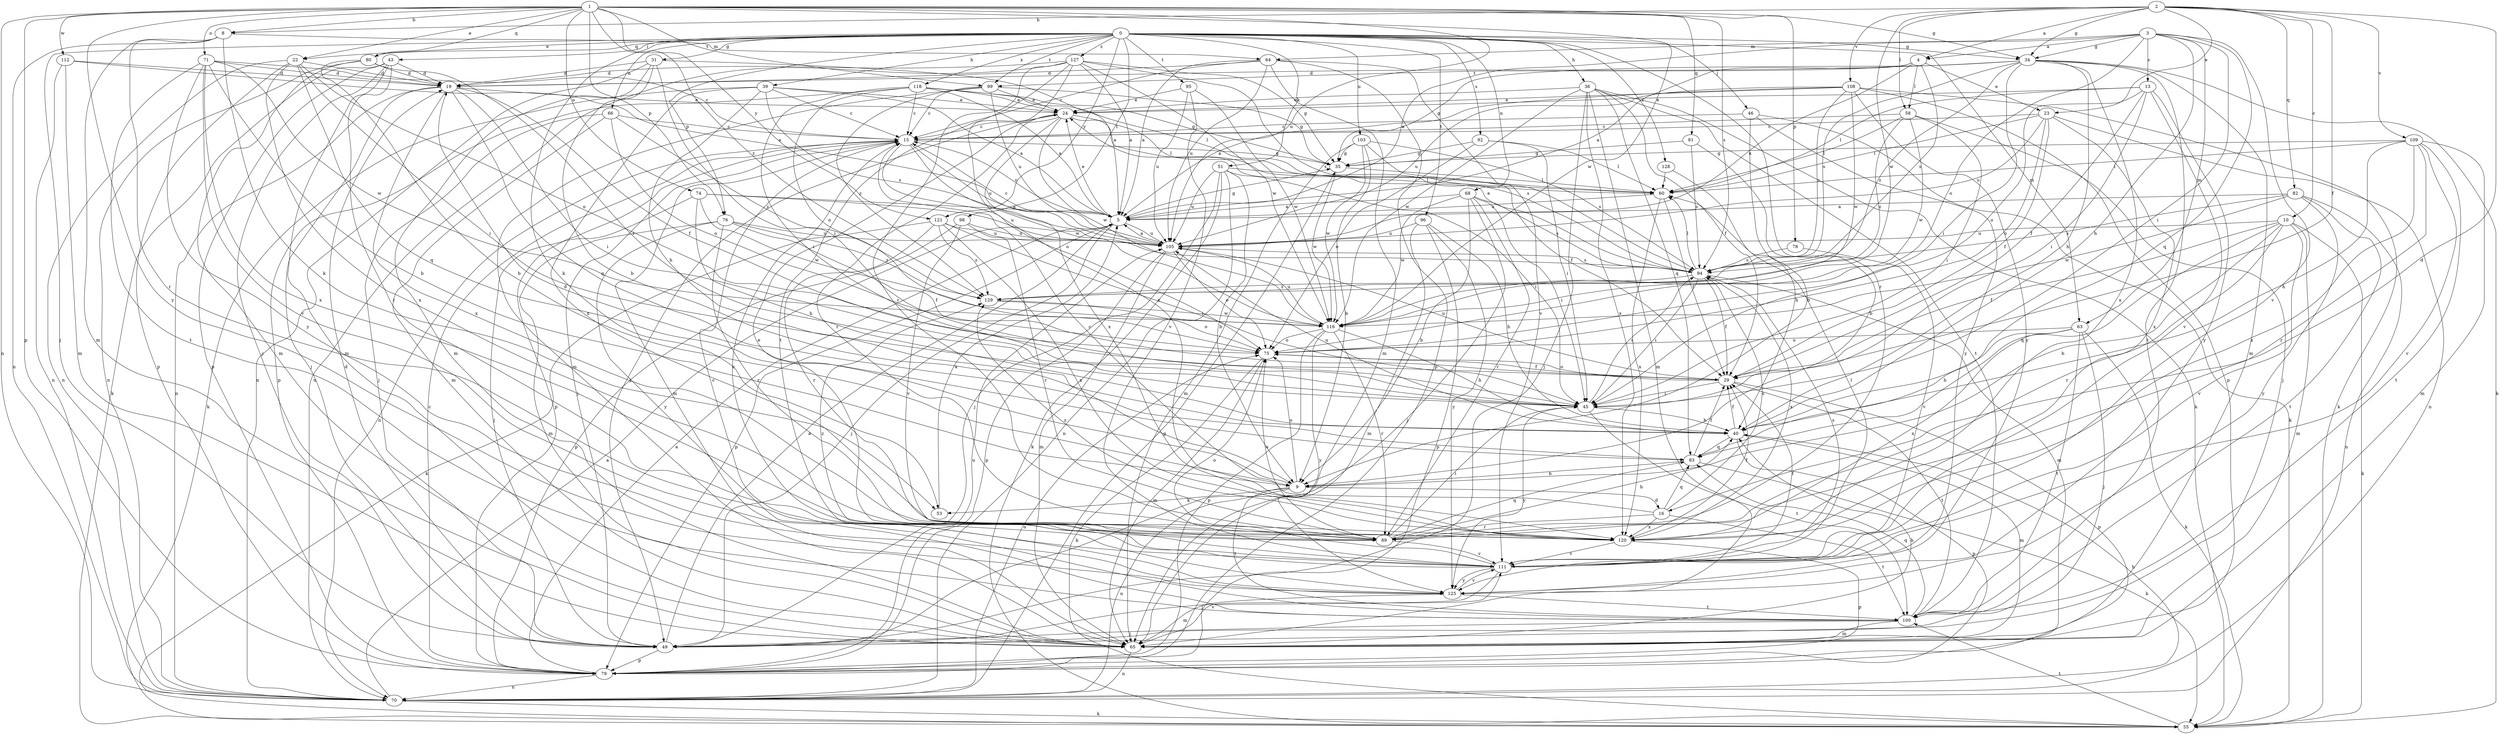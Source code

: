 strict digraph  {
0;
1;
2;
3;
4;
5;
8;
9;
10;
13;
15;
16;
19;
22;
23;
24;
29;
31;
34;
35;
36;
39;
40;
43;
45;
46;
49;
51;
53;
55;
58;
60;
63;
64;
65;
66;
68;
70;
71;
74;
75;
76;
78;
79;
80;
81;
82;
83;
89;
92;
94;
95;
96;
98;
99;
100;
103;
105;
108;
109;
111;
112;
116;
118;
120;
121;
125;
127;
128;
129;
0 -> 22  [label=e];
0 -> 31  [label=g];
0 -> 34  [label=g];
0 -> 36  [label=h];
0 -> 39  [label=h];
0 -> 43  [label=i];
0 -> 46  [label=j];
0 -> 49  [label=j];
0 -> 51  [label=k];
0 -> 53  [label=k];
0 -> 63  [label=m];
0 -> 66  [label=n];
0 -> 68  [label=n];
0 -> 76  [label=p];
0 -> 80  [label=q];
0 -> 89  [label=r];
0 -> 92  [label=s];
0 -> 95  [label=t];
0 -> 96  [label=t];
0 -> 98  [label=t];
0 -> 99  [label=t];
0 -> 103  [label=u];
0 -> 118  [label=x];
0 -> 121  [label=y];
0 -> 127  [label=z];
0 -> 128  [label=z];
1 -> 8  [label=b];
1 -> 22  [label=e];
1 -> 34  [label=g];
1 -> 70  [label=n];
1 -> 71  [label=o];
1 -> 74  [label=o];
1 -> 76  [label=p];
1 -> 78  [label=p];
1 -> 79  [label=p];
1 -> 80  [label=q];
1 -> 81  [label=q];
1 -> 94  [label=s];
1 -> 99  [label=t];
1 -> 105  [label=u];
1 -> 112  [label=w];
1 -> 116  [label=w];
1 -> 121  [label=y];
1 -> 125  [label=y];
1 -> 129  [label=z];
2 -> 4  [label=a];
2 -> 8  [label=b];
2 -> 10  [label=c];
2 -> 16  [label=d];
2 -> 23  [label=e];
2 -> 29  [label=f];
2 -> 34  [label=g];
2 -> 58  [label=l];
2 -> 82  [label=q];
2 -> 108  [label=v];
2 -> 109  [label=v];
2 -> 116  [label=w];
3 -> 4  [label=a];
3 -> 5  [label=a];
3 -> 13  [label=c];
3 -> 34  [label=g];
3 -> 40  [label=h];
3 -> 45  [label=i];
3 -> 63  [label=m];
3 -> 64  [label=m];
3 -> 75  [label=o];
3 -> 83  [label=q];
3 -> 111  [label=v];
4 -> 5  [label=a];
4 -> 23  [label=e];
4 -> 58  [label=l];
4 -> 94  [label=s];
4 -> 99  [label=t];
4 -> 105  [label=u];
5 -> 15  [label=c];
5 -> 24  [label=e];
5 -> 35  [label=g];
5 -> 49  [label=j];
5 -> 79  [label=p];
5 -> 105  [label=u];
8 -> 53  [label=k];
8 -> 64  [label=m];
8 -> 65  [label=m];
8 -> 70  [label=n];
8 -> 89  [label=r];
9 -> 16  [label=d];
9 -> 19  [label=d];
9 -> 53  [label=k];
9 -> 70  [label=n];
9 -> 75  [label=o];
9 -> 100  [label=t];
10 -> 9  [label=b];
10 -> 29  [label=f];
10 -> 55  [label=k];
10 -> 65  [label=m];
10 -> 83  [label=q];
10 -> 89  [label=r];
10 -> 105  [label=u];
10 -> 111  [label=v];
13 -> 24  [label=e];
13 -> 29  [label=f];
13 -> 45  [label=i];
13 -> 60  [label=l];
13 -> 75  [label=o];
13 -> 111  [label=v];
13 -> 125  [label=y];
15 -> 35  [label=g];
15 -> 49  [label=j];
15 -> 65  [label=m];
15 -> 70  [label=n];
15 -> 75  [label=o];
15 -> 79  [label=p];
15 -> 105  [label=u];
15 -> 116  [label=w];
16 -> 15  [label=c];
16 -> 83  [label=q];
16 -> 89  [label=r];
16 -> 94  [label=s];
16 -> 100  [label=t];
16 -> 120  [label=x];
19 -> 24  [label=e];
19 -> 29  [label=f];
19 -> 45  [label=i];
19 -> 49  [label=j];
19 -> 70  [label=n];
19 -> 83  [label=q];
19 -> 120  [label=x];
22 -> 19  [label=d];
22 -> 45  [label=i];
22 -> 70  [label=n];
22 -> 75  [label=o];
22 -> 79  [label=p];
22 -> 83  [label=q];
22 -> 120  [label=x];
23 -> 15  [label=c];
23 -> 29  [label=f];
23 -> 60  [label=l];
23 -> 70  [label=n];
23 -> 75  [label=o];
23 -> 105  [label=u];
23 -> 120  [label=x];
24 -> 15  [label=c];
24 -> 49  [label=j];
24 -> 60  [label=l];
24 -> 89  [label=r];
24 -> 94  [label=s];
24 -> 116  [label=w];
24 -> 120  [label=x];
29 -> 45  [label=i];
29 -> 75  [label=o];
29 -> 79  [label=p];
29 -> 100  [label=t];
29 -> 105  [label=u];
31 -> 5  [label=a];
31 -> 9  [label=b];
31 -> 19  [label=d];
31 -> 45  [label=i];
31 -> 65  [label=m];
31 -> 70  [label=n];
34 -> 19  [label=d];
34 -> 35  [label=g];
34 -> 40  [label=h];
34 -> 45  [label=i];
34 -> 55  [label=k];
34 -> 65  [label=m];
34 -> 94  [label=s];
34 -> 100  [label=t];
34 -> 120  [label=x];
34 -> 129  [label=z];
35 -> 60  [label=l];
35 -> 116  [label=w];
36 -> 24  [label=e];
36 -> 29  [label=f];
36 -> 49  [label=j];
36 -> 55  [label=k];
36 -> 65  [label=m];
36 -> 83  [label=q];
36 -> 100  [label=t];
36 -> 116  [label=w];
36 -> 120  [label=x];
39 -> 5  [label=a];
39 -> 15  [label=c];
39 -> 24  [label=e];
39 -> 40  [label=h];
39 -> 55  [label=k];
39 -> 94  [label=s];
39 -> 120  [label=x];
40 -> 29  [label=f];
40 -> 65  [label=m];
40 -> 79  [label=p];
40 -> 83  [label=q];
40 -> 105  [label=u];
43 -> 19  [label=d];
43 -> 49  [label=j];
43 -> 55  [label=k];
43 -> 65  [label=m];
43 -> 79  [label=p];
43 -> 89  [label=r];
45 -> 40  [label=h];
45 -> 94  [label=s];
45 -> 100  [label=t];
45 -> 125  [label=y];
46 -> 9  [label=b];
46 -> 15  [label=c];
46 -> 55  [label=k];
46 -> 125  [label=y];
49 -> 5  [label=a];
49 -> 19  [label=d];
49 -> 79  [label=p];
51 -> 9  [label=b];
51 -> 45  [label=i];
51 -> 49  [label=j];
51 -> 55  [label=k];
51 -> 60  [label=l];
51 -> 70  [label=n];
51 -> 105  [label=u];
53 -> 5  [label=a];
55 -> 100  [label=t];
58 -> 15  [label=c];
58 -> 45  [label=i];
58 -> 49  [label=j];
58 -> 60  [label=l];
58 -> 116  [label=w];
58 -> 129  [label=z];
60 -> 5  [label=a];
60 -> 29  [label=f];
60 -> 120  [label=x];
63 -> 40  [label=h];
63 -> 49  [label=j];
63 -> 55  [label=k];
63 -> 75  [label=o];
63 -> 100  [label=t];
63 -> 120  [label=x];
64 -> 5  [label=a];
64 -> 15  [label=c];
64 -> 19  [label=d];
64 -> 65  [label=m];
64 -> 79  [label=p];
64 -> 105  [label=u];
64 -> 111  [label=v];
65 -> 40  [label=h];
65 -> 70  [label=n];
65 -> 111  [label=v];
66 -> 15  [label=c];
66 -> 49  [label=j];
66 -> 65  [label=m];
66 -> 75  [label=o];
66 -> 129  [label=z];
68 -> 5  [label=a];
68 -> 9  [label=b];
68 -> 45  [label=i];
68 -> 49  [label=j];
68 -> 89  [label=r];
68 -> 94  [label=s];
68 -> 116  [label=w];
70 -> 5  [label=a];
70 -> 35  [label=g];
70 -> 40  [label=h];
70 -> 55  [label=k];
70 -> 75  [label=o];
71 -> 9  [label=b];
71 -> 15  [label=c];
71 -> 19  [label=d];
71 -> 100  [label=t];
71 -> 111  [label=v];
71 -> 116  [label=w];
71 -> 120  [label=x];
71 -> 125  [label=y];
74 -> 5  [label=a];
74 -> 40  [label=h];
74 -> 49  [label=j];
74 -> 105  [label=u];
74 -> 116  [label=w];
75 -> 29  [label=f];
75 -> 55  [label=k];
75 -> 65  [label=m];
76 -> 29  [label=f];
76 -> 65  [label=m];
76 -> 89  [label=r];
76 -> 105  [label=u];
76 -> 125  [label=y];
76 -> 129  [label=z];
78 -> 94  [label=s];
78 -> 111  [label=v];
79 -> 5  [label=a];
79 -> 15  [label=c];
79 -> 70  [label=n];
79 -> 105  [label=u];
80 -> 9  [label=b];
80 -> 19  [label=d];
80 -> 45  [label=i];
80 -> 65  [label=m];
80 -> 70  [label=n];
81 -> 9  [label=b];
81 -> 35  [label=g];
81 -> 94  [label=s];
82 -> 5  [label=a];
82 -> 70  [label=n];
82 -> 94  [label=s];
82 -> 100  [label=t];
82 -> 116  [label=w];
82 -> 125  [label=y];
83 -> 9  [label=b];
83 -> 29  [label=f];
83 -> 55  [label=k];
89 -> 40  [label=h];
89 -> 45  [label=i];
89 -> 75  [label=o];
89 -> 83  [label=q];
89 -> 111  [label=v];
92 -> 35  [label=g];
92 -> 45  [label=i];
92 -> 60  [label=l];
92 -> 75  [label=o];
94 -> 24  [label=e];
94 -> 29  [label=f];
94 -> 45  [label=i];
94 -> 60  [label=l];
94 -> 65  [label=m];
94 -> 120  [label=x];
94 -> 129  [label=z];
95 -> 24  [label=e];
95 -> 105  [label=u];
95 -> 111  [label=v];
95 -> 116  [label=w];
96 -> 40  [label=h];
96 -> 65  [label=m];
96 -> 79  [label=p];
96 -> 105  [label=u];
96 -> 125  [label=y];
98 -> 79  [label=p];
98 -> 89  [label=r];
98 -> 105  [label=u];
98 -> 111  [label=v];
99 -> 15  [label=c];
99 -> 24  [label=e];
99 -> 35  [label=g];
99 -> 65  [label=m];
99 -> 105  [label=u];
99 -> 129  [label=z];
100 -> 15  [label=c];
100 -> 49  [label=j];
100 -> 65  [label=m];
100 -> 83  [label=q];
103 -> 9  [label=b];
103 -> 29  [label=f];
103 -> 35  [label=g];
103 -> 65  [label=m];
103 -> 94  [label=s];
103 -> 116  [label=w];
105 -> 5  [label=a];
105 -> 15  [label=c];
105 -> 65  [label=m];
105 -> 75  [label=o];
105 -> 79  [label=p];
105 -> 94  [label=s];
108 -> 5  [label=a];
108 -> 24  [label=e];
108 -> 55  [label=k];
108 -> 79  [label=p];
108 -> 94  [label=s];
108 -> 105  [label=u];
108 -> 116  [label=w];
108 -> 125  [label=y];
109 -> 35  [label=g];
109 -> 40  [label=h];
109 -> 60  [label=l];
109 -> 65  [label=m];
109 -> 89  [label=r];
109 -> 100  [label=t];
109 -> 111  [label=v];
109 -> 120  [label=x];
111 -> 24  [label=e];
111 -> 29  [label=f];
111 -> 49  [label=j];
111 -> 60  [label=l];
111 -> 75  [label=o];
111 -> 94  [label=s];
111 -> 125  [label=y];
111 -> 129  [label=z];
112 -> 5  [label=a];
112 -> 19  [label=d];
112 -> 65  [label=m];
112 -> 70  [label=n];
116 -> 40  [label=h];
116 -> 75  [label=o];
116 -> 79  [label=p];
116 -> 89  [label=r];
116 -> 105  [label=u];
116 -> 125  [label=y];
118 -> 5  [label=a];
118 -> 15  [label=c];
118 -> 24  [label=e];
118 -> 35  [label=g];
118 -> 45  [label=i];
118 -> 60  [label=l];
118 -> 75  [label=o];
118 -> 79  [label=p];
120 -> 29  [label=f];
120 -> 79  [label=p];
120 -> 111  [label=v];
120 -> 129  [label=z];
121 -> 45  [label=i];
121 -> 55  [label=k];
121 -> 89  [label=r];
121 -> 105  [label=u];
121 -> 120  [label=x];
121 -> 129  [label=z];
125 -> 15  [label=c];
125 -> 65  [label=m];
125 -> 100  [label=t];
125 -> 111  [label=v];
127 -> 5  [label=a];
127 -> 19  [label=d];
127 -> 35  [label=g];
127 -> 70  [label=n];
127 -> 89  [label=r];
127 -> 94  [label=s];
127 -> 100  [label=t];
127 -> 116  [label=w];
127 -> 120  [label=x];
128 -> 40  [label=h];
128 -> 60  [label=l];
129 -> 75  [label=o];
129 -> 116  [label=w];
}
